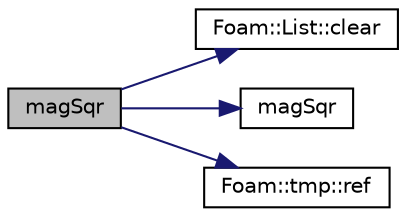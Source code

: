 digraph "magSqr"
{
  bgcolor="transparent";
  edge [fontname="Helvetica",fontsize="10",labelfontname="Helvetica",labelfontsize="10"];
  node [fontname="Helvetica",fontsize="10",shape=record];
  rankdir="LR";
  Node73710 [label="magSqr",height=0.2,width=0.4,color="black", fillcolor="grey75", style="filled", fontcolor="black"];
  Node73710 -> Node73711 [color="midnightblue",fontsize="10",style="solid",fontname="Helvetica"];
  Node73711 [label="Foam::List::clear",height=0.2,width=0.4,color="black",URL="$a26833.html#ac8bb3912a3ce86b15842e79d0b421204",tooltip="Clear the list, i.e. set size to zero. "];
  Node73710 -> Node73712 [color="midnightblue",fontsize="10",style="solid",fontname="Helvetica"];
  Node73712 [label="magSqr",height=0.2,width=0.4,color="black",URL="$a21851.html#ae6fff2c6981e6d9618aa5038e69def6e"];
  Node73710 -> Node73713 [color="midnightblue",fontsize="10",style="solid",fontname="Helvetica"];
  Node73713 [label="Foam::tmp::ref",height=0.2,width=0.4,color="black",URL="$a27077.html#aeaf81e641282874cef07f5b808efc83b",tooltip="Return non-const reference or generate a fatal error. "];
}
